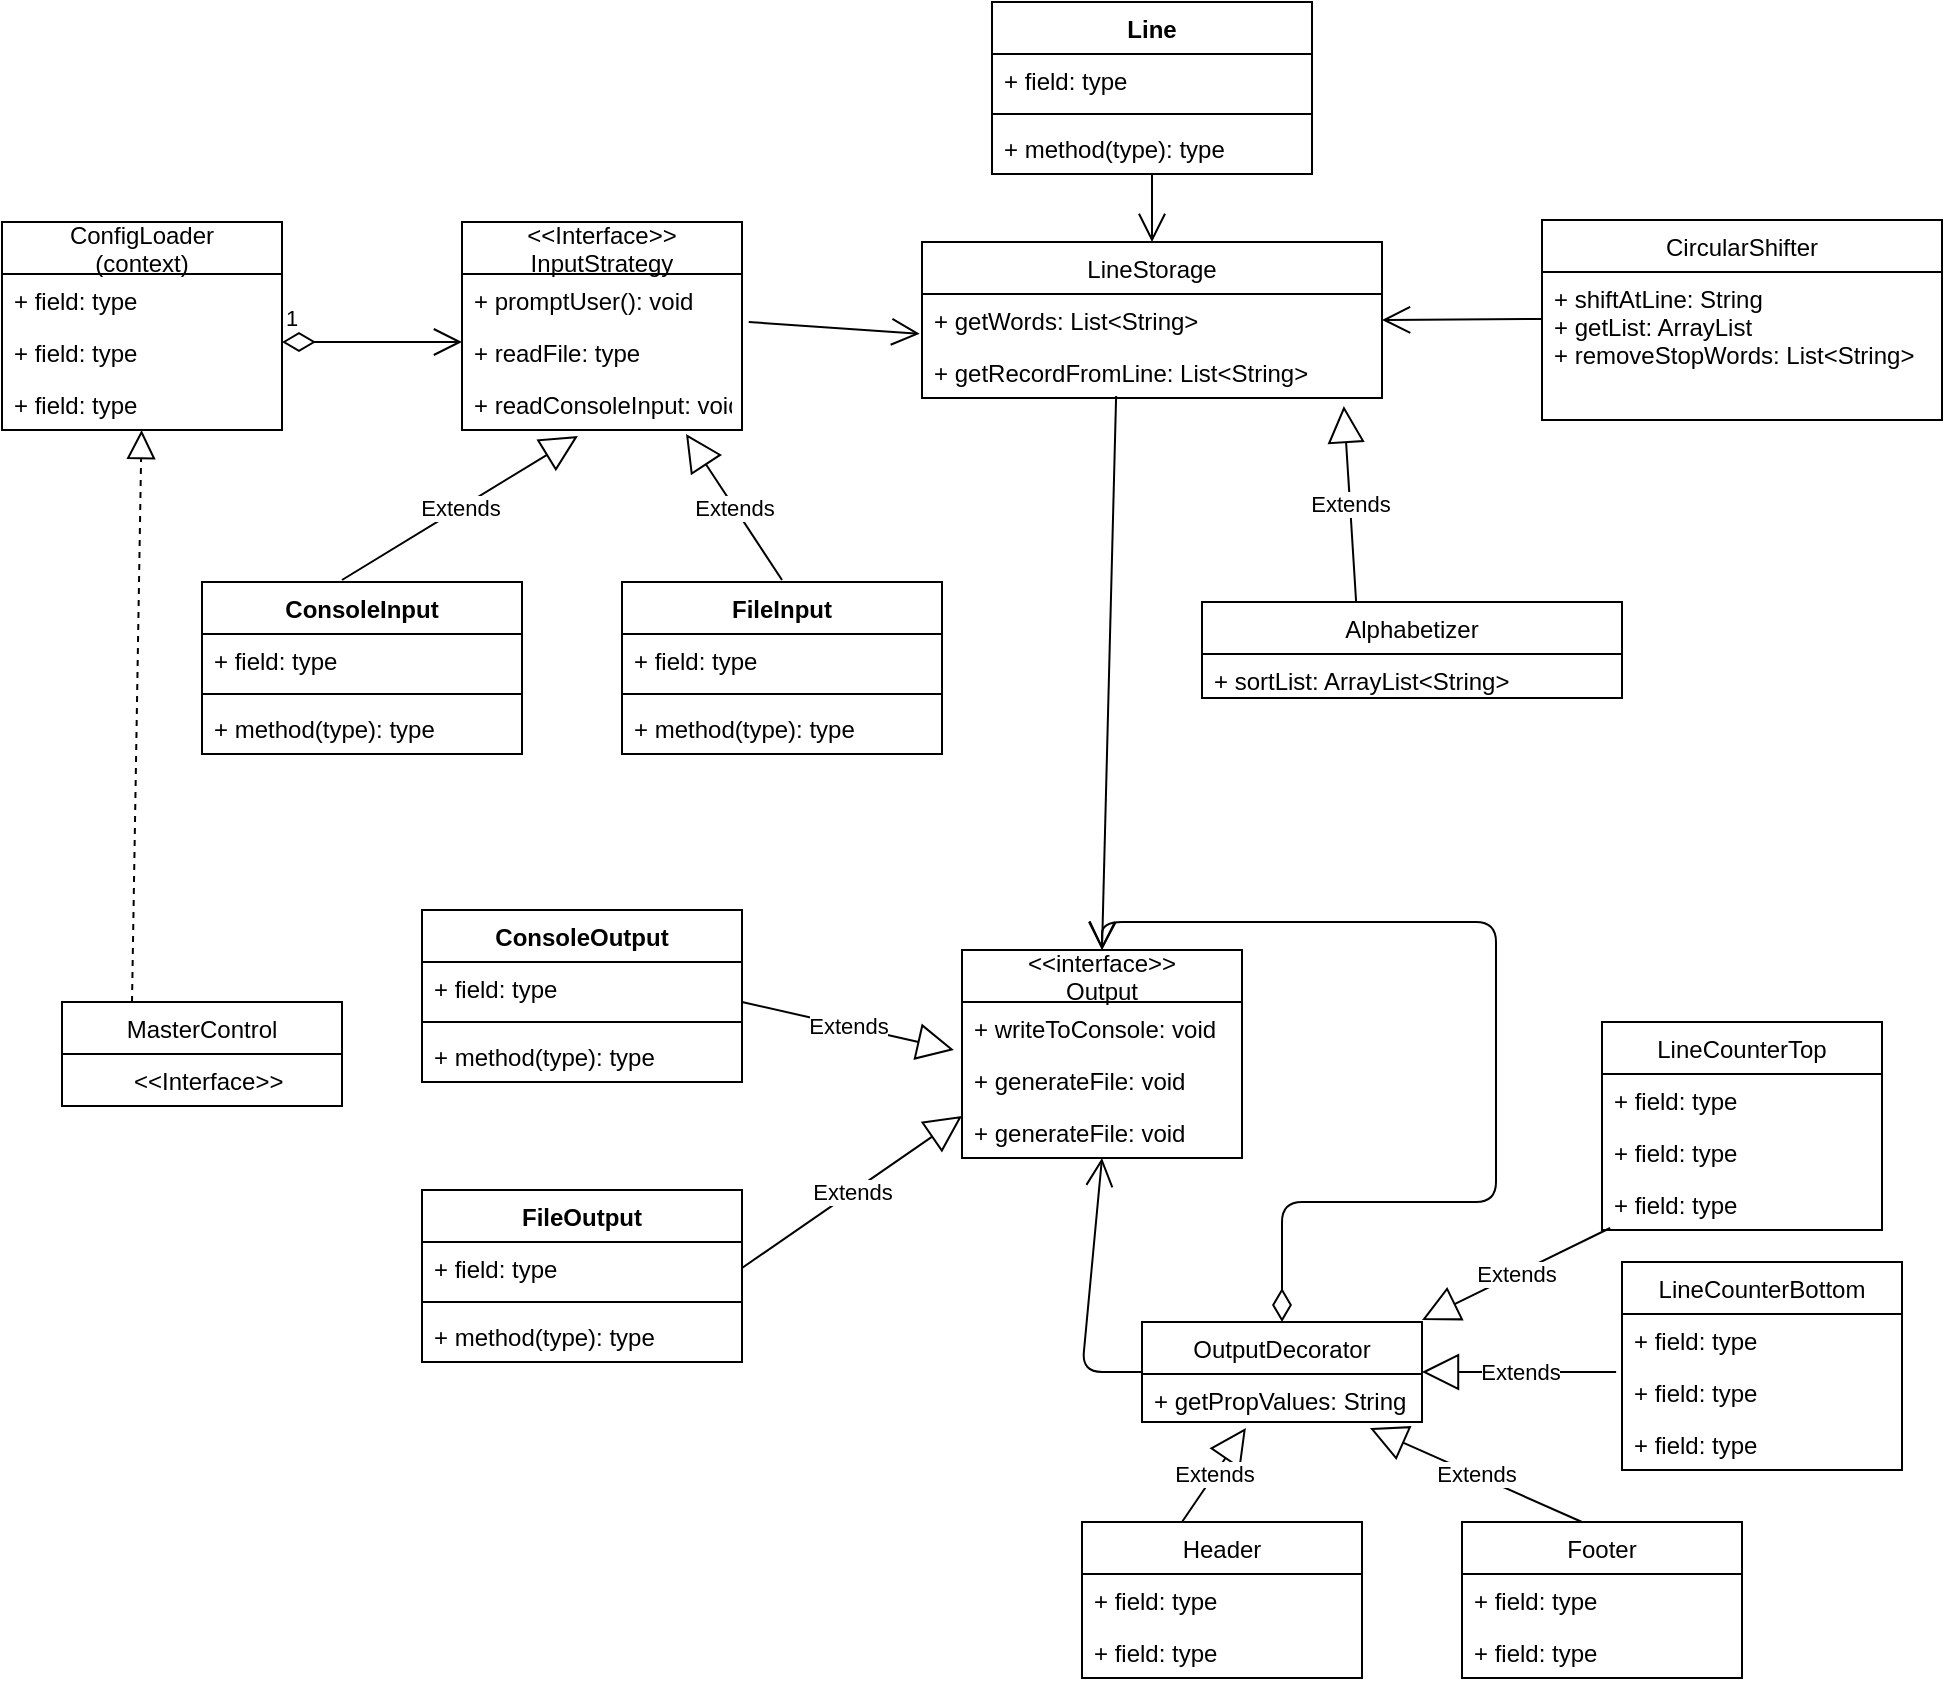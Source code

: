 <mxfile version="14.4.2" type="github">
  <diagram name="Page-1" id="929967ad-93f9-6ef4-fab6-5d389245f69c">
    <mxGraphModel dx="1591" dy="1037" grid="1" gridSize="10" guides="1" tooltips="1" connect="1" arrows="1" fold="1" page="1" pageScale="1.5" pageWidth="1169" pageHeight="826" background="none" math="0" shadow="0">
      <root>
        <mxCell id="0" style=";html=1;" />
        <mxCell id="1" style=";html=1;" parent="0" />
        <mxCell id="NACjWepsxvIKKz_j-shE-1" value="LineStorage" style="swimlane;fontStyle=0;childLayout=stackLayout;horizontal=1;startSize=26;fillColor=none;horizontalStack=0;resizeParent=1;resizeParentMax=0;resizeLast=0;collapsible=1;marginBottom=0;" parent="1" vertex="1">
          <mxGeometry x="510" y="370" width="230" height="78" as="geometry" />
        </mxCell>
        <mxCell id="NACjWepsxvIKKz_j-shE-2" value="+ getWords: List&lt;String&gt;" style="text;strokeColor=none;fillColor=none;align=left;verticalAlign=top;spacingLeft=4;spacingRight=4;overflow=hidden;rotatable=0;points=[[0,0.5],[1,0.5]];portConstraint=eastwest;" parent="NACjWepsxvIKKz_j-shE-1" vertex="1">
          <mxGeometry y="26" width="230" height="26" as="geometry" />
        </mxCell>
        <mxCell id="NACjWepsxvIKKz_j-shE-3" value="+ getRecordFromLine: List&lt;String&gt;&#xa;" style="text;strokeColor=none;fillColor=none;align=left;verticalAlign=top;spacingLeft=4;spacingRight=4;overflow=hidden;rotatable=0;points=[[0,0.5],[1,0.5]];portConstraint=eastwest;" parent="NACjWepsxvIKKz_j-shE-1" vertex="1">
          <mxGeometry y="52" width="230" height="26" as="geometry" />
        </mxCell>
        <mxCell id="NACjWepsxvIKKz_j-shE-5" value="&lt;&lt;Interface&gt;&gt;&#xa;InputStrategy" style="swimlane;fontStyle=0;childLayout=stackLayout;horizontal=1;startSize=26;fillColor=none;horizontalStack=0;resizeParent=1;resizeParentMax=0;resizeLast=0;collapsible=1;marginBottom=0;" parent="1" vertex="1">
          <mxGeometry x="280" y="360" width="140" height="104" as="geometry" />
        </mxCell>
        <mxCell id="NACjWepsxvIKKz_j-shE-6" value="+ promptUser(): void" style="text;strokeColor=none;fillColor=none;align=left;verticalAlign=top;spacingLeft=4;spacingRight=4;overflow=hidden;rotatable=0;points=[[0,0.5],[1,0.5]];portConstraint=eastwest;" parent="NACjWepsxvIKKz_j-shE-5" vertex="1">
          <mxGeometry y="26" width="140" height="26" as="geometry" />
        </mxCell>
        <mxCell id="NACjWepsxvIKKz_j-shE-7" value="+ readFile: type" style="text;strokeColor=none;fillColor=none;align=left;verticalAlign=top;spacingLeft=4;spacingRight=4;overflow=hidden;rotatable=0;points=[[0,0.5],[1,0.5]];portConstraint=eastwest;" parent="NACjWepsxvIKKz_j-shE-5" vertex="1">
          <mxGeometry y="52" width="140" height="26" as="geometry" />
        </mxCell>
        <mxCell id="NACjWepsxvIKKz_j-shE-28" value="+ readConsoleInput: void " style="text;strokeColor=none;fillColor=none;align=left;verticalAlign=top;spacingLeft=4;spacingRight=4;overflow=hidden;rotatable=0;points=[[0,0.5],[1,0.5]];portConstraint=eastwest;" parent="NACjWepsxvIKKz_j-shE-5" vertex="1">
          <mxGeometry y="78" width="140" height="26" as="geometry" />
        </mxCell>
        <mxCell id="NACjWepsxvIKKz_j-shE-9" value="&lt;&lt;interface&gt;&gt;&#xa;Output" style="swimlane;fontStyle=0;childLayout=stackLayout;horizontal=1;startSize=26;fillColor=none;horizontalStack=0;resizeParent=1;resizeParentMax=0;resizeLast=0;collapsible=1;marginBottom=0;" parent="1" vertex="1">
          <mxGeometry x="530" y="724" width="140" height="104" as="geometry" />
        </mxCell>
        <mxCell id="NACjWepsxvIKKz_j-shE-10" value="+ writeToConsole: void" style="text;strokeColor=none;fillColor=none;align=left;verticalAlign=top;spacingLeft=4;spacingRight=4;overflow=hidden;rotatable=0;points=[[0,0.5],[1,0.5]];portConstraint=eastwest;" parent="NACjWepsxvIKKz_j-shE-9" vertex="1">
          <mxGeometry y="26" width="140" height="26" as="geometry" />
        </mxCell>
        <mxCell id="xiyJtsrTZFKxn2yRZmuU-19" value="+ generateFile: void" style="text;strokeColor=none;fillColor=none;align=left;verticalAlign=top;spacingLeft=4;spacingRight=4;overflow=hidden;rotatable=0;points=[[0,0.5],[1,0.5]];portConstraint=eastwest;" parent="NACjWepsxvIKKz_j-shE-9" vertex="1">
          <mxGeometry y="52" width="140" height="26" as="geometry" />
        </mxCell>
        <mxCell id="NACjWepsxvIKKz_j-shE-11" value="+ generateFile: void" style="text;strokeColor=none;fillColor=none;align=left;verticalAlign=top;spacingLeft=4;spacingRight=4;overflow=hidden;rotatable=0;points=[[0,0.5],[1,0.5]];portConstraint=eastwest;" parent="NACjWepsxvIKKz_j-shE-9" vertex="1">
          <mxGeometry y="78" width="140" height="26" as="geometry" />
        </mxCell>
        <mxCell id="NACjWepsxvIKKz_j-shE-13" value="CircularShifter" style="swimlane;fontStyle=0;childLayout=stackLayout;horizontal=1;startSize=26;fillColor=none;horizontalStack=0;resizeParent=1;resizeParentMax=0;resizeLast=0;collapsible=1;marginBottom=0;" parent="1" vertex="1">
          <mxGeometry x="820" y="359" width="200" height="100" as="geometry" />
        </mxCell>
        <mxCell id="xiyJtsrTZFKxn2yRZmuU-44" value="" style="endArrow=open;endFill=1;endSize=12;html=1;entryX=1;entryY=0.5;entryDx=0;entryDy=0;" parent="NACjWepsxvIKKz_j-shE-13" target="NACjWepsxvIKKz_j-shE-2" edge="1">
          <mxGeometry width="160" relative="1" as="geometry">
            <mxPoint y="49.5" as="sourcePoint" />
            <mxPoint x="160" y="49.5" as="targetPoint" />
          </mxGeometry>
        </mxCell>
        <mxCell id="NACjWepsxvIKKz_j-shE-14" value="+ shiftAtLine: String&#xa;+ getList: ArrayList&#xa;+ removeStopWords: List&lt;String&gt;" style="text;strokeColor=none;fillColor=none;align=left;verticalAlign=top;spacingLeft=4;spacingRight=4;overflow=hidden;rotatable=0;points=[[0,0.5],[1,0.5]];portConstraint=eastwest;" parent="NACjWepsxvIKKz_j-shE-13" vertex="1">
          <mxGeometry y="26" width="200" height="74" as="geometry" />
        </mxCell>
        <mxCell id="NACjWepsxvIKKz_j-shE-17" value="Alphabetizer" style="swimlane;fontStyle=0;childLayout=stackLayout;horizontal=1;startSize=26;fillColor=none;horizontalStack=0;resizeParent=1;resizeParentMax=0;resizeLast=0;collapsible=1;marginBottom=0;" parent="1" vertex="1">
          <mxGeometry x="650" y="550" width="210" height="48" as="geometry" />
        </mxCell>
        <mxCell id="NACjWepsxvIKKz_j-shE-18" value="+ sortList: ArrayList&lt;String&gt;" style="text;strokeColor=none;fillColor=none;align=left;verticalAlign=top;spacingLeft=4;spacingRight=4;overflow=hidden;rotatable=0;points=[[0,0.5],[1,0.5]];portConstraint=eastwest;" parent="NACjWepsxvIKKz_j-shE-17" vertex="1">
          <mxGeometry y="26" width="210" height="22" as="geometry" />
        </mxCell>
        <mxCell id="KInn-XDCP2g1NbNvd3t9-5" value="MasterControl" style="swimlane;fontStyle=0;childLayout=stackLayout;horizontal=1;startSize=26;fillColor=none;horizontalStack=0;resizeParent=1;resizeParentMax=0;resizeLast=0;collapsible=1;marginBottom=0;" parent="1" vertex="1">
          <mxGeometry x="80" y="750" width="140" height="52" as="geometry" />
        </mxCell>
        <mxCell id="KInn-XDCP2g1NbNvd3t9-6" value="         &lt;&lt;Interface&gt;&gt;" style="text;strokeColor=none;fillColor=none;align=left;verticalAlign=top;spacingLeft=4;spacingRight=4;overflow=hidden;rotatable=0;points=[[0,0.5],[1,0.5]];portConstraint=eastwest;" parent="KInn-XDCP2g1NbNvd3t9-5" vertex="1">
          <mxGeometry y="26" width="140" height="26" as="geometry" />
        </mxCell>
        <mxCell id="NuN0ZJSWD_hGJiA9L2En-2" value="" style="endArrow=open;endFill=1;endSize=12;html=1;entryX=-0.005;entryY=0.764;entryDx=0;entryDy=0;exitX=1.024;exitY=-0.077;exitDx=0;exitDy=0;exitPerimeter=0;entryPerimeter=0;" parent="1" source="NACjWepsxvIKKz_j-shE-7" target="NACjWepsxvIKKz_j-shE-2" edge="1">
          <mxGeometry width="160" relative="1" as="geometry">
            <mxPoint x="150" y="491" as="sourcePoint" />
            <mxPoint x="300" y="490.5" as="targetPoint" />
          </mxGeometry>
        </mxCell>
        <mxCell id="KInn-XDCP2g1NbNvd3t9-1" value="OutputDecorator" style="swimlane;fontStyle=0;childLayout=stackLayout;horizontal=1;startSize=26;fillColor=none;horizontalStack=0;resizeParent=1;resizeParentMax=0;resizeLast=0;collapsible=1;marginBottom=0;" parent="1" vertex="1">
          <mxGeometry x="620" y="910" width="140" height="50" as="geometry" />
        </mxCell>
        <mxCell id="KInn-XDCP2g1NbNvd3t9-2" value="+ getPropValues: String" style="text;strokeColor=none;fillColor=none;align=left;verticalAlign=top;spacingLeft=4;spacingRight=4;overflow=hidden;rotatable=0;points=[[0,0.5],[1,0.5]];portConstraint=eastwest;" parent="KInn-XDCP2g1NbNvd3t9-1" vertex="1">
          <mxGeometry y="26" width="140" height="24" as="geometry" />
        </mxCell>
        <mxCell id="xiyJtsrTZFKxn2yRZmuU-11" value="Header" style="swimlane;fontStyle=0;childLayout=stackLayout;horizontal=1;startSize=26;fillColor=none;horizontalStack=0;resizeParent=1;resizeParentMax=0;resizeLast=0;collapsible=1;marginBottom=0;" parent="1" vertex="1">
          <mxGeometry x="590" y="1010" width="140" height="78" as="geometry" />
        </mxCell>
        <mxCell id="xiyJtsrTZFKxn2yRZmuU-12" value="+ field: type" style="text;strokeColor=none;fillColor=none;align=left;verticalAlign=top;spacingLeft=4;spacingRight=4;overflow=hidden;rotatable=0;points=[[0,0.5],[1,0.5]];portConstraint=eastwest;" parent="xiyJtsrTZFKxn2yRZmuU-11" vertex="1">
          <mxGeometry y="26" width="140" height="26" as="geometry" />
        </mxCell>
        <mxCell id="xiyJtsrTZFKxn2yRZmuU-14" value="+ field: type" style="text;strokeColor=none;fillColor=none;align=left;verticalAlign=top;spacingLeft=4;spacingRight=4;overflow=hidden;rotatable=0;points=[[0,0.5],[1,0.5]];portConstraint=eastwest;" parent="xiyJtsrTZFKxn2yRZmuU-11" vertex="1">
          <mxGeometry y="52" width="140" height="26" as="geometry" />
        </mxCell>
        <mxCell id="0uEQde6LkrN5Ys96eJcr-7" value="Extends" style="endArrow=block;endSize=16;endFill=0;html=1;entryX=0.371;entryY=1.125;entryDx=0;entryDy=0;entryPerimeter=0;" edge="1" parent="xiyJtsrTZFKxn2yRZmuU-11" target="KInn-XDCP2g1NbNvd3t9-2">
          <mxGeometry width="160" relative="1" as="geometry">
            <mxPoint x="50" as="sourcePoint" />
            <mxPoint x="210" as="targetPoint" />
          </mxGeometry>
        </mxCell>
        <mxCell id="xiyJtsrTZFKxn2yRZmuU-15" value="Footer" style="swimlane;fontStyle=0;childLayout=stackLayout;horizontal=1;startSize=26;fillColor=none;horizontalStack=0;resizeParent=1;resizeParentMax=0;resizeLast=0;collapsible=1;marginBottom=0;" parent="1" vertex="1">
          <mxGeometry x="780" y="1010" width="140" height="78" as="geometry" />
        </mxCell>
        <mxCell id="xiyJtsrTZFKxn2yRZmuU-16" value="+ field: type" style="text;strokeColor=none;fillColor=none;align=left;verticalAlign=top;spacingLeft=4;spacingRight=4;overflow=hidden;rotatable=0;points=[[0,0.5],[1,0.5]];portConstraint=eastwest;" parent="xiyJtsrTZFKxn2yRZmuU-15" vertex="1">
          <mxGeometry y="26" width="140" height="26" as="geometry" />
        </mxCell>
        <mxCell id="xiyJtsrTZFKxn2yRZmuU-17" value="+ field: type" style="text;strokeColor=none;fillColor=none;align=left;verticalAlign=top;spacingLeft=4;spacingRight=4;overflow=hidden;rotatable=0;points=[[0,0.5],[1,0.5]];portConstraint=eastwest;" parent="xiyJtsrTZFKxn2yRZmuU-15" vertex="1">
          <mxGeometry y="52" width="140" height="26" as="geometry" />
        </mxCell>
        <mxCell id="0uEQde6LkrN5Ys96eJcr-6" value="Extends" style="endArrow=block;endSize=16;endFill=0;html=1;entryX=0.814;entryY=1.125;entryDx=0;entryDy=0;entryPerimeter=0;" edge="1" parent="xiyJtsrTZFKxn2yRZmuU-15" target="KInn-XDCP2g1NbNvd3t9-2">
          <mxGeometry width="160" relative="1" as="geometry">
            <mxPoint x="60" as="sourcePoint" />
            <mxPoint x="220" as="targetPoint" />
          </mxGeometry>
        </mxCell>
        <mxCell id="xiyJtsrTZFKxn2yRZmuU-20" value="" style="endArrow=open;html=1;endSize=12;startArrow=diamondThin;startSize=14;startFill=0;edgeStyle=orthogonalEdgeStyle;align=left;verticalAlign=bottom;exitX=0.5;exitY=0;exitDx=0;exitDy=0;" parent="1" source="KInn-XDCP2g1NbNvd3t9-1" target="NACjWepsxvIKKz_j-shE-9" edge="1">
          <mxGeometry x="-1" y="3" relative="1" as="geometry">
            <mxPoint x="797" y="824.5" as="sourcePoint" />
            <mxPoint x="957" y="824.5" as="targetPoint" />
            <Array as="points">
              <mxPoint x="690" y="850" />
              <mxPoint x="797" y="850" />
              <mxPoint x="797" y="710" />
            </Array>
          </mxGeometry>
        </mxCell>
        <mxCell id="xiyJtsrTZFKxn2yRZmuU-26" value="" style="endArrow=open;endFill=1;endSize=12;html=1;entryX=0.5;entryY=1;entryDx=0;entryDy=0;exitX=0;exitY=0.5;exitDx=0;exitDy=0;" parent="1" source="KInn-XDCP2g1NbNvd3t9-1" target="NACjWepsxvIKKz_j-shE-9" edge="1">
          <mxGeometry width="160" relative="1" as="geometry">
            <mxPoint x="650" y="850" as="sourcePoint" />
            <mxPoint x="780" y="850" as="targetPoint" />
            <Array as="points">
              <mxPoint x="590" y="935" />
            </Array>
          </mxGeometry>
        </mxCell>
        <mxCell id="xiyJtsrTZFKxn2yRZmuU-27" value="ConfigLoader&#xa;(context)" style="swimlane;fontStyle=0;childLayout=stackLayout;horizontal=1;startSize=26;fillColor=none;horizontalStack=0;resizeParent=1;resizeParentMax=0;resizeLast=0;collapsible=1;marginBottom=0;" parent="1" vertex="1">
          <mxGeometry x="50" y="360" width="140" height="104" as="geometry" />
        </mxCell>
        <mxCell id="xiyJtsrTZFKxn2yRZmuU-28" value="+ field: type" style="text;strokeColor=none;fillColor=none;align=left;verticalAlign=top;spacingLeft=4;spacingRight=4;overflow=hidden;rotatable=0;points=[[0,0.5],[1,0.5]];portConstraint=eastwest;" parent="xiyJtsrTZFKxn2yRZmuU-27" vertex="1">
          <mxGeometry y="26" width="140" height="26" as="geometry" />
        </mxCell>
        <mxCell id="xiyJtsrTZFKxn2yRZmuU-29" value="+ field: type" style="text;strokeColor=none;fillColor=none;align=left;verticalAlign=top;spacingLeft=4;spacingRight=4;overflow=hidden;rotatable=0;points=[[0,0.5],[1,0.5]];portConstraint=eastwest;" parent="xiyJtsrTZFKxn2yRZmuU-27" vertex="1">
          <mxGeometry y="52" width="140" height="26" as="geometry" />
        </mxCell>
        <mxCell id="xiyJtsrTZFKxn2yRZmuU-30" value="+ field: type" style="text;strokeColor=none;fillColor=none;align=left;verticalAlign=top;spacingLeft=4;spacingRight=4;overflow=hidden;rotatable=0;points=[[0,0.5],[1,0.5]];portConstraint=eastwest;" parent="xiyJtsrTZFKxn2yRZmuU-27" vertex="1">
          <mxGeometry y="78" width="140" height="26" as="geometry" />
        </mxCell>
        <mxCell id="xiyJtsrTZFKxn2yRZmuU-31" value="1" style="endArrow=open;html=1;endSize=12;startArrow=diamondThin;startSize=14;startFill=0;edgeStyle=orthogonalEdgeStyle;align=left;verticalAlign=bottom;" parent="1" edge="1">
          <mxGeometry x="-1" y="3" relative="1" as="geometry">
            <mxPoint x="190" y="420" as="sourcePoint" />
            <mxPoint x="280" y="420" as="targetPoint" />
          </mxGeometry>
        </mxCell>
        <mxCell id="xiyJtsrTZFKxn2yRZmuU-32" value="FileInput" style="swimlane;fontStyle=1;align=center;verticalAlign=top;childLayout=stackLayout;horizontal=1;startSize=26;horizontalStack=0;resizeParent=1;resizeParentMax=0;resizeLast=0;collapsible=1;marginBottom=0;" parent="1" vertex="1">
          <mxGeometry x="360" y="540" width="160" height="86" as="geometry" />
        </mxCell>
        <mxCell id="xiyJtsrTZFKxn2yRZmuU-33" value="+ field: type" style="text;strokeColor=none;fillColor=none;align=left;verticalAlign=top;spacingLeft=4;spacingRight=4;overflow=hidden;rotatable=0;points=[[0,0.5],[1,0.5]];portConstraint=eastwest;" parent="xiyJtsrTZFKxn2yRZmuU-32" vertex="1">
          <mxGeometry y="26" width="160" height="26" as="geometry" />
        </mxCell>
        <mxCell id="xiyJtsrTZFKxn2yRZmuU-34" value="" style="line;strokeWidth=1;fillColor=none;align=left;verticalAlign=middle;spacingTop=-1;spacingLeft=3;spacingRight=3;rotatable=0;labelPosition=right;points=[];portConstraint=eastwest;" parent="xiyJtsrTZFKxn2yRZmuU-32" vertex="1">
          <mxGeometry y="52" width="160" height="8" as="geometry" />
        </mxCell>
        <mxCell id="xiyJtsrTZFKxn2yRZmuU-35" value="+ method(type): type" style="text;strokeColor=none;fillColor=none;align=left;verticalAlign=top;spacingLeft=4;spacingRight=4;overflow=hidden;rotatable=0;points=[[0,0.5],[1,0.5]];portConstraint=eastwest;" parent="xiyJtsrTZFKxn2yRZmuU-32" vertex="1">
          <mxGeometry y="60" width="160" height="26" as="geometry" />
        </mxCell>
        <mxCell id="xiyJtsrTZFKxn2yRZmuU-36" value="ConsoleInput&#xa;" style="swimlane;fontStyle=1;align=center;verticalAlign=top;childLayout=stackLayout;horizontal=1;startSize=26;horizontalStack=0;resizeParent=1;resizeParentMax=0;resizeLast=0;collapsible=1;marginBottom=0;" parent="1" vertex="1">
          <mxGeometry x="150" y="540" width="160" height="86" as="geometry" />
        </mxCell>
        <mxCell id="xiyJtsrTZFKxn2yRZmuU-37" value="+ field: type" style="text;strokeColor=none;fillColor=none;align=left;verticalAlign=top;spacingLeft=4;spacingRight=4;overflow=hidden;rotatable=0;points=[[0,0.5],[1,0.5]];portConstraint=eastwest;" parent="xiyJtsrTZFKxn2yRZmuU-36" vertex="1">
          <mxGeometry y="26" width="160" height="26" as="geometry" />
        </mxCell>
        <mxCell id="xiyJtsrTZFKxn2yRZmuU-38" value="" style="line;strokeWidth=1;fillColor=none;align=left;verticalAlign=middle;spacingTop=-1;spacingLeft=3;spacingRight=3;rotatable=0;labelPosition=right;points=[];portConstraint=eastwest;" parent="xiyJtsrTZFKxn2yRZmuU-36" vertex="1">
          <mxGeometry y="52" width="160" height="8" as="geometry" />
        </mxCell>
        <mxCell id="xiyJtsrTZFKxn2yRZmuU-39" value="+ method(type): type" style="text;strokeColor=none;fillColor=none;align=left;verticalAlign=top;spacingLeft=4;spacingRight=4;overflow=hidden;rotatable=0;points=[[0,0.5],[1,0.5]];portConstraint=eastwest;" parent="xiyJtsrTZFKxn2yRZmuU-36" vertex="1">
          <mxGeometry y="60" width="160" height="26" as="geometry" />
        </mxCell>
        <mxCell id="xiyJtsrTZFKxn2yRZmuU-45" value="" style="endArrow=open;endFill=1;endSize=12;html=1;exitX=0.422;exitY=0.962;exitDx=0;exitDy=0;exitPerimeter=0;entryX=0.5;entryY=0;entryDx=0;entryDy=0;" parent="1" source="NACjWepsxvIKKz_j-shE-3" target="NACjWepsxvIKKz_j-shE-9" edge="1">
          <mxGeometry width="160" relative="1" as="geometry">
            <mxPoint x="490" y="690" as="sourcePoint" />
            <mxPoint x="650" y="690" as="targetPoint" />
          </mxGeometry>
        </mxCell>
        <mxCell id="ow8rQZJFajYAejyWgYVR-1" value="" style="endArrow=block;dashed=1;endFill=0;endSize=12;html=1;exitX=0.25;exitY=0;exitDx=0;exitDy=0;" parent="1" source="KInn-XDCP2g1NbNvd3t9-5" target="xiyJtsrTZFKxn2yRZmuU-30" edge="1">
          <mxGeometry width="160" relative="1" as="geometry">
            <mxPoint x="50" y="750" as="sourcePoint" />
            <mxPoint x="210" y="750" as="targetPoint" />
          </mxGeometry>
        </mxCell>
        <mxCell id="UvIc5zSm8IIAJlQLUfuQ-1" value="LineCounterTop" style="swimlane;fontStyle=0;childLayout=stackLayout;horizontal=1;startSize=26;fillColor=none;horizontalStack=0;resizeParent=1;resizeParentMax=0;resizeLast=0;collapsible=1;marginBottom=0;" parent="1" vertex="1">
          <mxGeometry x="850" y="760" width="140" height="104" as="geometry" />
        </mxCell>
        <mxCell id="UvIc5zSm8IIAJlQLUfuQ-2" value="+ field: type" style="text;strokeColor=none;fillColor=none;align=left;verticalAlign=top;spacingLeft=4;spacingRight=4;overflow=hidden;rotatable=0;points=[[0,0.5],[1,0.5]];portConstraint=eastwest;" parent="UvIc5zSm8IIAJlQLUfuQ-1" vertex="1">
          <mxGeometry y="26" width="140" height="26" as="geometry" />
        </mxCell>
        <mxCell id="UvIc5zSm8IIAJlQLUfuQ-6" value="+ field: type" style="text;strokeColor=none;fillColor=none;align=left;verticalAlign=top;spacingLeft=4;spacingRight=4;overflow=hidden;rotatable=0;points=[[0,0.5],[1,0.5]];portConstraint=eastwest;" parent="UvIc5zSm8IIAJlQLUfuQ-1" vertex="1">
          <mxGeometry y="52" width="140" height="26" as="geometry" />
        </mxCell>
        <mxCell id="UvIc5zSm8IIAJlQLUfuQ-3" value="+ field: type" style="text;strokeColor=none;fillColor=none;align=left;verticalAlign=top;spacingLeft=4;spacingRight=4;overflow=hidden;rotatable=0;points=[[0,0.5],[1,0.5]];portConstraint=eastwest;" parent="UvIc5zSm8IIAJlQLUfuQ-1" vertex="1">
          <mxGeometry y="78" width="140" height="26" as="geometry" />
        </mxCell>
        <mxCell id="UvIc5zSm8IIAJlQLUfuQ-8" value="LineCounterBottom" style="swimlane;fontStyle=0;childLayout=stackLayout;horizontal=1;startSize=26;fillColor=none;horizontalStack=0;resizeParent=1;resizeParentMax=0;resizeLast=0;collapsible=1;marginBottom=0;" parent="1" vertex="1">
          <mxGeometry x="860" y="880" width="140" height="104" as="geometry" />
        </mxCell>
        <mxCell id="UvIc5zSm8IIAJlQLUfuQ-9" value="+ field: type" style="text;strokeColor=none;fillColor=none;align=left;verticalAlign=top;spacingLeft=4;spacingRight=4;overflow=hidden;rotatable=0;points=[[0,0.5],[1,0.5]];portConstraint=eastwest;" parent="UvIc5zSm8IIAJlQLUfuQ-8" vertex="1">
          <mxGeometry y="26" width="140" height="26" as="geometry" />
        </mxCell>
        <mxCell id="UvIc5zSm8IIAJlQLUfuQ-10" value="+ field: type" style="text;strokeColor=none;fillColor=none;align=left;verticalAlign=top;spacingLeft=4;spacingRight=4;overflow=hidden;rotatable=0;points=[[0,0.5],[1,0.5]];portConstraint=eastwest;" parent="UvIc5zSm8IIAJlQLUfuQ-8" vertex="1">
          <mxGeometry y="52" width="140" height="26" as="geometry" />
        </mxCell>
        <mxCell id="UvIc5zSm8IIAJlQLUfuQ-11" value="+ field: type" style="text;strokeColor=none;fillColor=none;align=left;verticalAlign=top;spacingLeft=4;spacingRight=4;overflow=hidden;rotatable=0;points=[[0,0.5],[1,0.5]];portConstraint=eastwest;" parent="UvIc5zSm8IIAJlQLUfuQ-8" vertex="1">
          <mxGeometry y="78" width="140" height="26" as="geometry" />
        </mxCell>
        <mxCell id="UvIc5zSm8IIAJlQLUfuQ-13" value="FileOutput" style="swimlane;fontStyle=1;align=center;verticalAlign=top;childLayout=stackLayout;horizontal=1;startSize=26;horizontalStack=0;resizeParent=1;resizeParentMax=0;resizeLast=0;collapsible=1;marginBottom=0;" parent="1" vertex="1">
          <mxGeometry x="260" y="844" width="160" height="86" as="geometry" />
        </mxCell>
        <mxCell id="UvIc5zSm8IIAJlQLUfuQ-14" value="+ field: type" style="text;strokeColor=none;fillColor=none;align=left;verticalAlign=top;spacingLeft=4;spacingRight=4;overflow=hidden;rotatable=0;points=[[0,0.5],[1,0.5]];portConstraint=eastwest;" parent="UvIc5zSm8IIAJlQLUfuQ-13" vertex="1">
          <mxGeometry y="26" width="160" height="26" as="geometry" />
        </mxCell>
        <mxCell id="UvIc5zSm8IIAJlQLUfuQ-15" value="" style="line;strokeWidth=1;fillColor=none;align=left;verticalAlign=middle;spacingTop=-1;spacingLeft=3;spacingRight=3;rotatable=0;labelPosition=right;points=[];portConstraint=eastwest;" parent="UvIc5zSm8IIAJlQLUfuQ-13" vertex="1">
          <mxGeometry y="52" width="160" height="8" as="geometry" />
        </mxCell>
        <mxCell id="UvIc5zSm8IIAJlQLUfuQ-16" value="+ method(type): type" style="text;strokeColor=none;fillColor=none;align=left;verticalAlign=top;spacingLeft=4;spacingRight=4;overflow=hidden;rotatable=0;points=[[0,0.5],[1,0.5]];portConstraint=eastwest;" parent="UvIc5zSm8IIAJlQLUfuQ-13" vertex="1">
          <mxGeometry y="60" width="160" height="26" as="geometry" />
        </mxCell>
        <mxCell id="UvIc5zSm8IIAJlQLUfuQ-18" value="ConsoleOutput" style="swimlane;fontStyle=1;align=center;verticalAlign=top;childLayout=stackLayout;horizontal=1;startSize=26;horizontalStack=0;resizeParent=1;resizeParentMax=0;resizeLast=0;collapsible=1;marginBottom=0;" parent="1" vertex="1">
          <mxGeometry x="260" y="704" width="160" height="86" as="geometry" />
        </mxCell>
        <mxCell id="UvIc5zSm8IIAJlQLUfuQ-20" value="+ field: type" style="text;strokeColor=none;fillColor=none;align=left;verticalAlign=top;spacingLeft=4;spacingRight=4;overflow=hidden;rotatable=0;points=[[0,0.5],[1,0.5]];portConstraint=eastwest;" parent="UvIc5zSm8IIAJlQLUfuQ-18" vertex="1">
          <mxGeometry y="26" width="160" height="26" as="geometry" />
        </mxCell>
        <mxCell id="UvIc5zSm8IIAJlQLUfuQ-21" value="" style="line;strokeWidth=1;fillColor=none;align=left;verticalAlign=middle;spacingTop=-1;spacingLeft=3;spacingRight=3;rotatable=0;labelPosition=right;points=[];portConstraint=eastwest;" parent="UvIc5zSm8IIAJlQLUfuQ-18" vertex="1">
          <mxGeometry y="52" width="160" height="8" as="geometry" />
        </mxCell>
        <mxCell id="UvIc5zSm8IIAJlQLUfuQ-22" value="+ method(type): type" style="text;strokeColor=none;fillColor=none;align=left;verticalAlign=top;spacingLeft=4;spacingRight=4;overflow=hidden;rotatable=0;points=[[0,0.5],[1,0.5]];portConstraint=eastwest;" parent="UvIc5zSm8IIAJlQLUfuQ-18" vertex="1">
          <mxGeometry y="60" width="160" height="26" as="geometry" />
        </mxCell>
        <mxCell id="0uEQde6LkrN5Ys96eJcr-1" value="Extends" style="endArrow=block;endSize=16;endFill=0;html=1;exitX=0.367;exitY=0;exitDx=0;exitDy=0;entryX=0.917;entryY=1.154;entryDx=0;entryDy=0;entryPerimeter=0;exitPerimeter=0;" edge="1" parent="1" source="NACjWepsxvIKKz_j-shE-17" target="NACjWepsxvIKKz_j-shE-3">
          <mxGeometry width="160" relative="1" as="geometry">
            <mxPoint x="733.5" y="550" as="sourcePoint" />
            <mxPoint x="711" y="800" as="targetPoint" />
          </mxGeometry>
        </mxCell>
        <mxCell id="0uEQde6LkrN5Ys96eJcr-2" value="Extends" style="endArrow=block;endSize=16;endFill=0;html=1;entryX=0.8;entryY=1.077;entryDx=0;entryDy=0;entryPerimeter=0;" edge="1" parent="1" target="NACjWepsxvIKKz_j-shE-28">
          <mxGeometry width="160" relative="1" as="geometry">
            <mxPoint x="440" y="539" as="sourcePoint" />
            <mxPoint x="600" y="539" as="targetPoint" />
          </mxGeometry>
        </mxCell>
        <mxCell id="0uEQde6LkrN5Ys96eJcr-3" value="Extends" style="endArrow=block;endSize=16;endFill=0;html=1;entryX=0.414;entryY=1.115;entryDx=0;entryDy=0;entryPerimeter=0;" edge="1" parent="1" target="NACjWepsxvIKKz_j-shE-28">
          <mxGeometry width="160" relative="1" as="geometry">
            <mxPoint x="220" y="539" as="sourcePoint" />
            <mxPoint x="380" y="539" as="targetPoint" />
          </mxGeometry>
        </mxCell>
        <mxCell id="0uEQde6LkrN5Ys96eJcr-4" value="Extends" style="endArrow=block;endSize=16;endFill=0;html=1;entryX=0;entryY=0.192;entryDx=0;entryDy=0;entryPerimeter=0;exitX=1;exitY=0.5;exitDx=0;exitDy=0;" edge="1" parent="1" source="UvIc5zSm8IIAJlQLUfuQ-14" target="NACjWepsxvIKKz_j-shE-11">
          <mxGeometry width="160" relative="1" as="geometry">
            <mxPoint x="388" y="840" as="sourcePoint" />
            <mxPoint x="340" y="780.002" as="targetPoint" />
          </mxGeometry>
        </mxCell>
        <mxCell id="0uEQde6LkrN5Ys96eJcr-5" value="Extends" style="endArrow=block;endSize=16;endFill=0;html=1;entryX=-0.029;entryY=0.923;entryDx=0;entryDy=0;entryPerimeter=0;" edge="1" parent="1" target="NACjWepsxvIKKz_j-shE-10">
          <mxGeometry width="160" relative="1" as="geometry">
            <mxPoint x="420" y="750" as="sourcePoint" />
            <mxPoint x="580" y="750" as="targetPoint" />
          </mxGeometry>
        </mxCell>
        <mxCell id="0uEQde6LkrN5Ys96eJcr-9" value="Extends" style="endArrow=block;endSize=16;endFill=0;html=1;entryX=1;entryY=0.5;entryDx=0;entryDy=0;exitX=-0.021;exitY=0.115;exitDx=0;exitDy=0;exitPerimeter=0;" edge="1" parent="1" source="UvIc5zSm8IIAJlQLUfuQ-10" target="KInn-XDCP2g1NbNvd3t9-1">
          <mxGeometry width="160" relative="1" as="geometry">
            <mxPoint x="870" y="932" as="sourcePoint" />
            <mxPoint x="1030" y="932" as="targetPoint" />
          </mxGeometry>
        </mxCell>
        <mxCell id="0uEQde6LkrN5Ys96eJcr-10" value="Extends" style="endArrow=block;endSize=16;endFill=0;html=1;entryX=1;entryY=0.5;entryDx=0;entryDy=0;exitX=0.029;exitY=0.962;exitDx=0;exitDy=0;exitPerimeter=0;" edge="1" parent="1" source="UvIc5zSm8IIAJlQLUfuQ-3">
          <mxGeometry width="160" relative="1" as="geometry">
            <mxPoint x="857.06" y="909" as="sourcePoint" />
            <mxPoint x="760" y="909.01" as="targetPoint" />
          </mxGeometry>
        </mxCell>
        <mxCell id="0uEQde6LkrN5Ys96eJcr-11" value="Line" style="swimlane;fontStyle=1;align=center;verticalAlign=top;childLayout=stackLayout;horizontal=1;startSize=26;horizontalStack=0;resizeParent=1;resizeParentMax=0;resizeLast=0;collapsible=1;marginBottom=0;" vertex="1" parent="1">
          <mxGeometry x="545" y="250" width="160" height="86" as="geometry" />
        </mxCell>
        <mxCell id="0uEQde6LkrN5Ys96eJcr-12" value="+ field: type" style="text;strokeColor=none;fillColor=none;align=left;verticalAlign=top;spacingLeft=4;spacingRight=4;overflow=hidden;rotatable=0;points=[[0,0.5],[1,0.5]];portConstraint=eastwest;" vertex="1" parent="0uEQde6LkrN5Ys96eJcr-11">
          <mxGeometry y="26" width="160" height="26" as="geometry" />
        </mxCell>
        <mxCell id="0uEQde6LkrN5Ys96eJcr-13" value="" style="line;strokeWidth=1;fillColor=none;align=left;verticalAlign=middle;spacingTop=-1;spacingLeft=3;spacingRight=3;rotatable=0;labelPosition=right;points=[];portConstraint=eastwest;" vertex="1" parent="0uEQde6LkrN5Ys96eJcr-11">
          <mxGeometry y="52" width="160" height="8" as="geometry" />
        </mxCell>
        <mxCell id="0uEQde6LkrN5Ys96eJcr-14" value="+ method(type): type" style="text;strokeColor=none;fillColor=none;align=left;verticalAlign=top;spacingLeft=4;spacingRight=4;overflow=hidden;rotatable=0;points=[[0,0.5],[1,0.5]];portConstraint=eastwest;" vertex="1" parent="0uEQde6LkrN5Ys96eJcr-11">
          <mxGeometry y="60" width="160" height="26" as="geometry" />
        </mxCell>
        <mxCell id="0uEQde6LkrN5Ys96eJcr-15" value="" style="endArrow=open;endFill=1;endSize=12;html=1;" edge="1" parent="1" source="0uEQde6LkrN5Ys96eJcr-14" target="NACjWepsxvIKKz_j-shE-1">
          <mxGeometry width="160" relative="1" as="geometry">
            <mxPoint x="640" y="660" as="sourcePoint" />
            <mxPoint x="800" y="660" as="targetPoint" />
          </mxGeometry>
        </mxCell>
      </root>
    </mxGraphModel>
  </diagram>
</mxfile>
